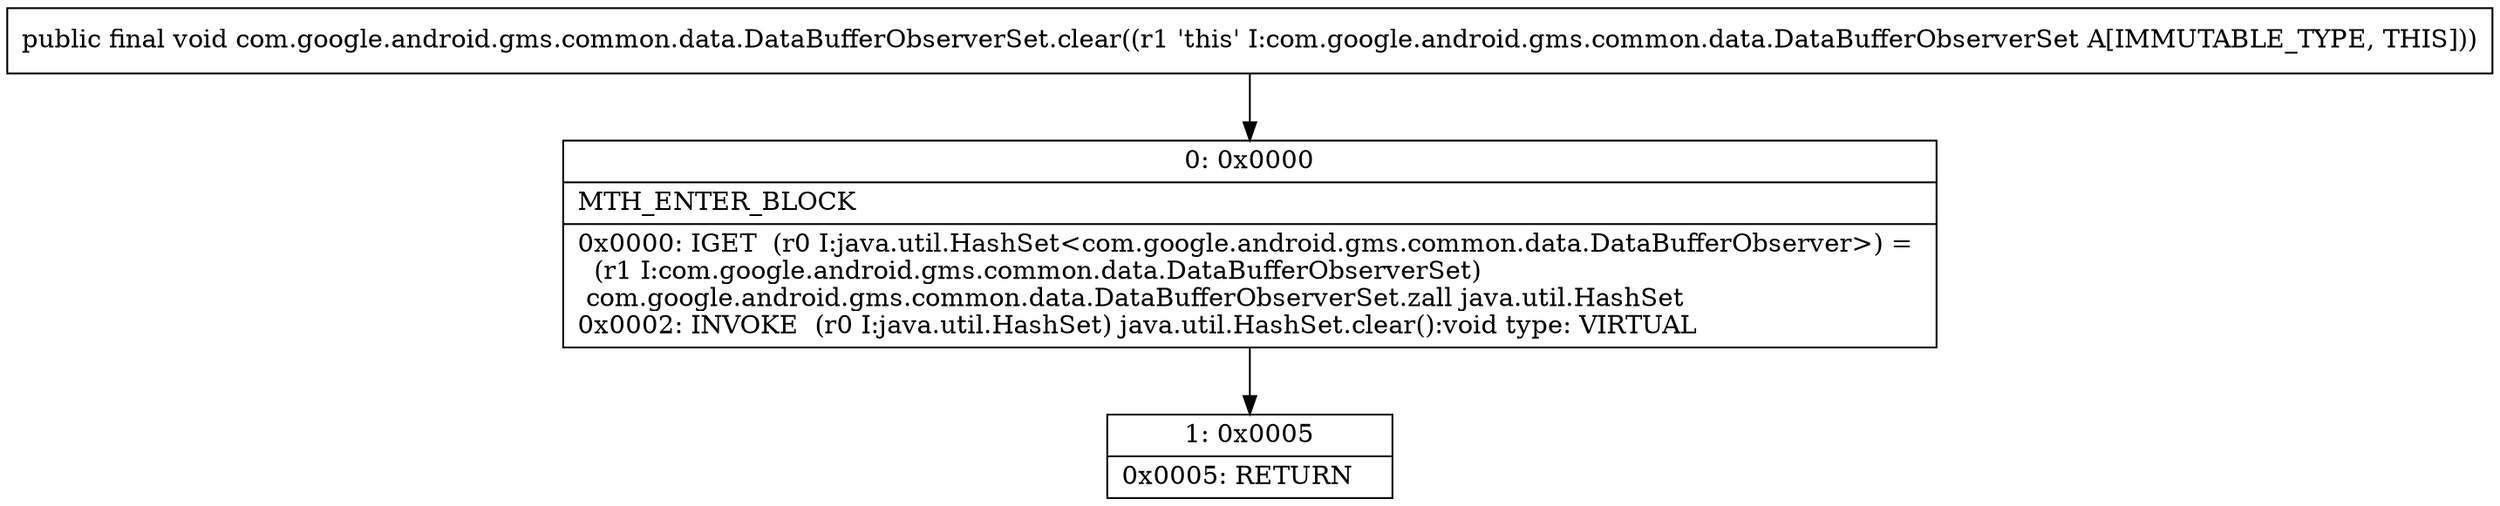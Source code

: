 digraph "CFG forcom.google.android.gms.common.data.DataBufferObserverSet.clear()V" {
Node_0 [shape=record,label="{0\:\ 0x0000|MTH_ENTER_BLOCK\l|0x0000: IGET  (r0 I:java.util.HashSet\<com.google.android.gms.common.data.DataBufferObserver\>) = \l  (r1 I:com.google.android.gms.common.data.DataBufferObserverSet)\l com.google.android.gms.common.data.DataBufferObserverSet.zall java.util.HashSet \l0x0002: INVOKE  (r0 I:java.util.HashSet) java.util.HashSet.clear():void type: VIRTUAL \l}"];
Node_1 [shape=record,label="{1\:\ 0x0005|0x0005: RETURN   \l}"];
MethodNode[shape=record,label="{public final void com.google.android.gms.common.data.DataBufferObserverSet.clear((r1 'this' I:com.google.android.gms.common.data.DataBufferObserverSet A[IMMUTABLE_TYPE, THIS])) }"];
MethodNode -> Node_0;
Node_0 -> Node_1;
}

